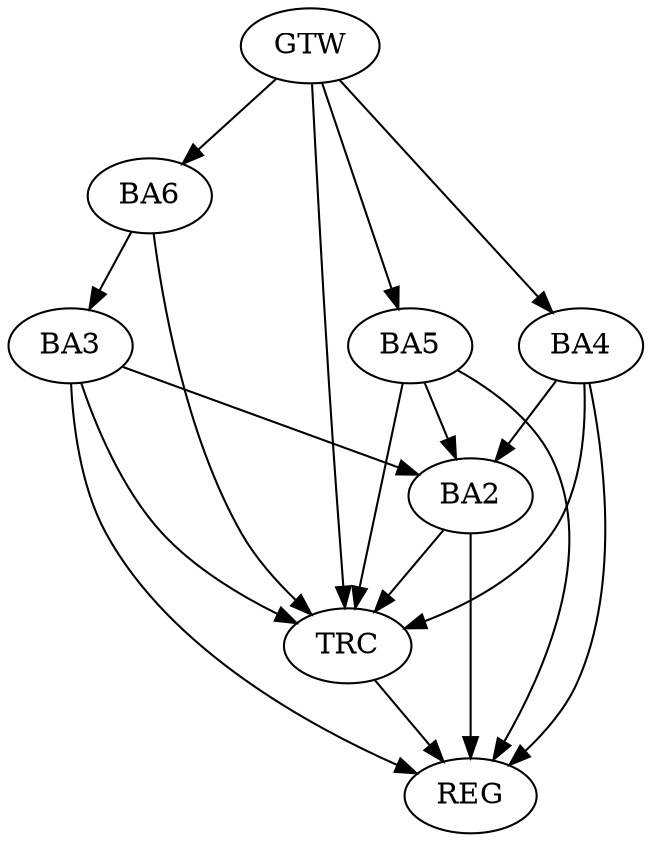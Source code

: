 strict digraph G {
  BA2 [ label="BA2" ];
  BA3 [ label="BA3" ];
  BA4 [ label="BA4" ];
  BA5 [ label="BA5" ];
  BA6 [ label="BA6" ];
  GTW [ label="GTW" ];
  REG [ label="REG" ];
  TRC [ label="TRC" ];
  BA3 -> BA2;
  BA4 -> BA2;
  BA5 -> BA2;
  BA6 -> BA3;
  GTW -> BA4;
  GTW -> BA5;
  GTW -> BA6;
  BA2 -> REG;
  BA3 -> REG;
  BA4 -> REG;
  BA5 -> REG;
  BA2 -> TRC;
  BA3 -> TRC;
  BA4 -> TRC;
  BA5 -> TRC;
  BA6 -> TRC;
  GTW -> TRC;
  TRC -> REG;
}
